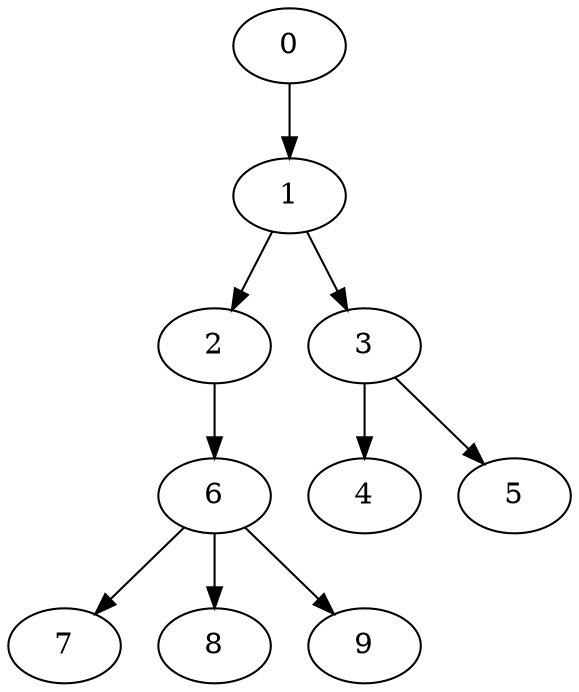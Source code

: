 digraph {
    0 -> 1
    1 -> 2
    1 -> 3
    2 -> 6
    3 -> 4
    3 -> 5
    6 -> 7
    6 -> 8
    6 -> 9
}
